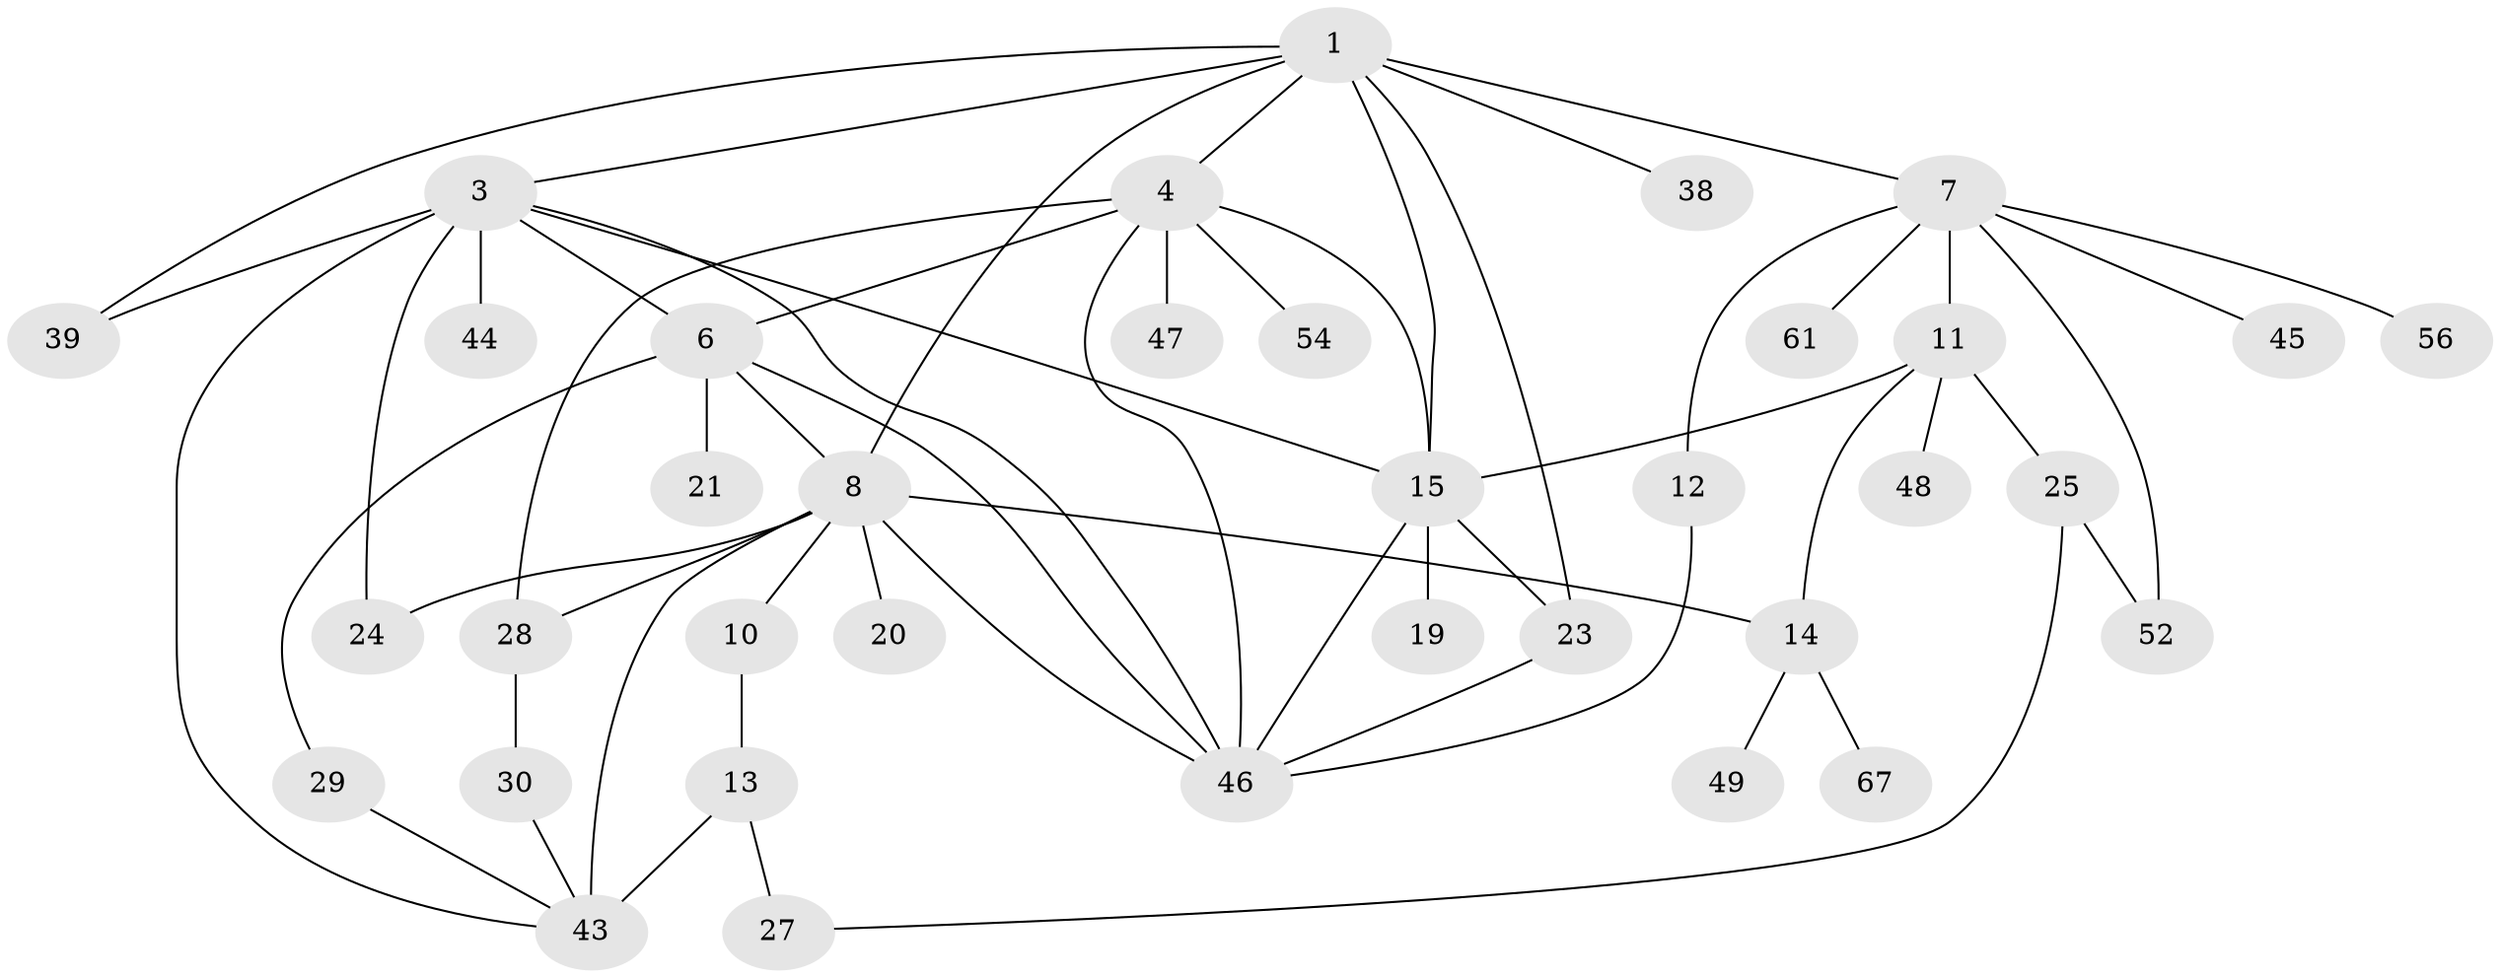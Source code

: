 // original degree distribution, {6: 0.041666666666666664, 4: 0.1388888888888889, 3: 0.1111111111111111, 2: 0.2777777777777778, 7: 0.013888888888888888, 8: 0.013888888888888888, 5: 0.08333333333333333, 1: 0.3194444444444444}
// Generated by graph-tools (version 1.1) at 2025/17/03/04/25 18:17:02]
// undirected, 36 vertices, 57 edges
graph export_dot {
graph [start="1"]
  node [color=gray90,style=filled];
  1 [super="+2"];
  3 [super="+26+9"];
  4 [super="+5+22"];
  6;
  7;
  8 [super="+41+17+58+69"];
  10;
  11;
  12 [super="+40"];
  13 [super="+18"];
  14 [super="+55+16"];
  15 [super="+33"];
  19;
  20;
  21;
  23;
  24 [super="+57+65+60+31"];
  25;
  27 [super="+36+70"];
  28 [super="+37+72"];
  29;
  30;
  38;
  39;
  43 [super="+51+71"];
  44 [super="+50"];
  45;
  46 [super="+59"];
  47;
  48;
  49;
  52;
  54;
  56;
  61;
  67;
  1 -- 4;
  1 -- 23;
  1 -- 38;
  1 -- 39;
  1 -- 3;
  1 -- 7;
  1 -- 15;
  1 -- 8;
  3 -- 6;
  3 -- 39;
  3 -- 24 [weight=2];
  3 -- 43;
  3 -- 44;
  3 -- 46;
  3 -- 15;
  4 -- 6;
  4 -- 54;
  4 -- 28;
  4 -- 15;
  4 -- 46;
  4 -- 47;
  6 -- 8;
  6 -- 21;
  6 -- 29;
  6 -- 46;
  7 -- 11;
  7 -- 12;
  7 -- 45;
  7 -- 52;
  7 -- 56;
  7 -- 61;
  8 -- 10;
  8 -- 20;
  8 -- 43 [weight=2];
  8 -- 46;
  8 -- 24;
  8 -- 14;
  8 -- 28;
  10 -- 13;
  11 -- 14;
  11 -- 25;
  11 -- 48;
  11 -- 15;
  12 -- 46;
  13 -- 43;
  13 -- 27;
  14 -- 67;
  14 -- 49;
  15 -- 19;
  15 -- 23;
  15 -- 46;
  23 -- 46;
  25 -- 27;
  25 -- 52;
  28 -- 30;
  29 -- 43;
  30 -- 43;
}
